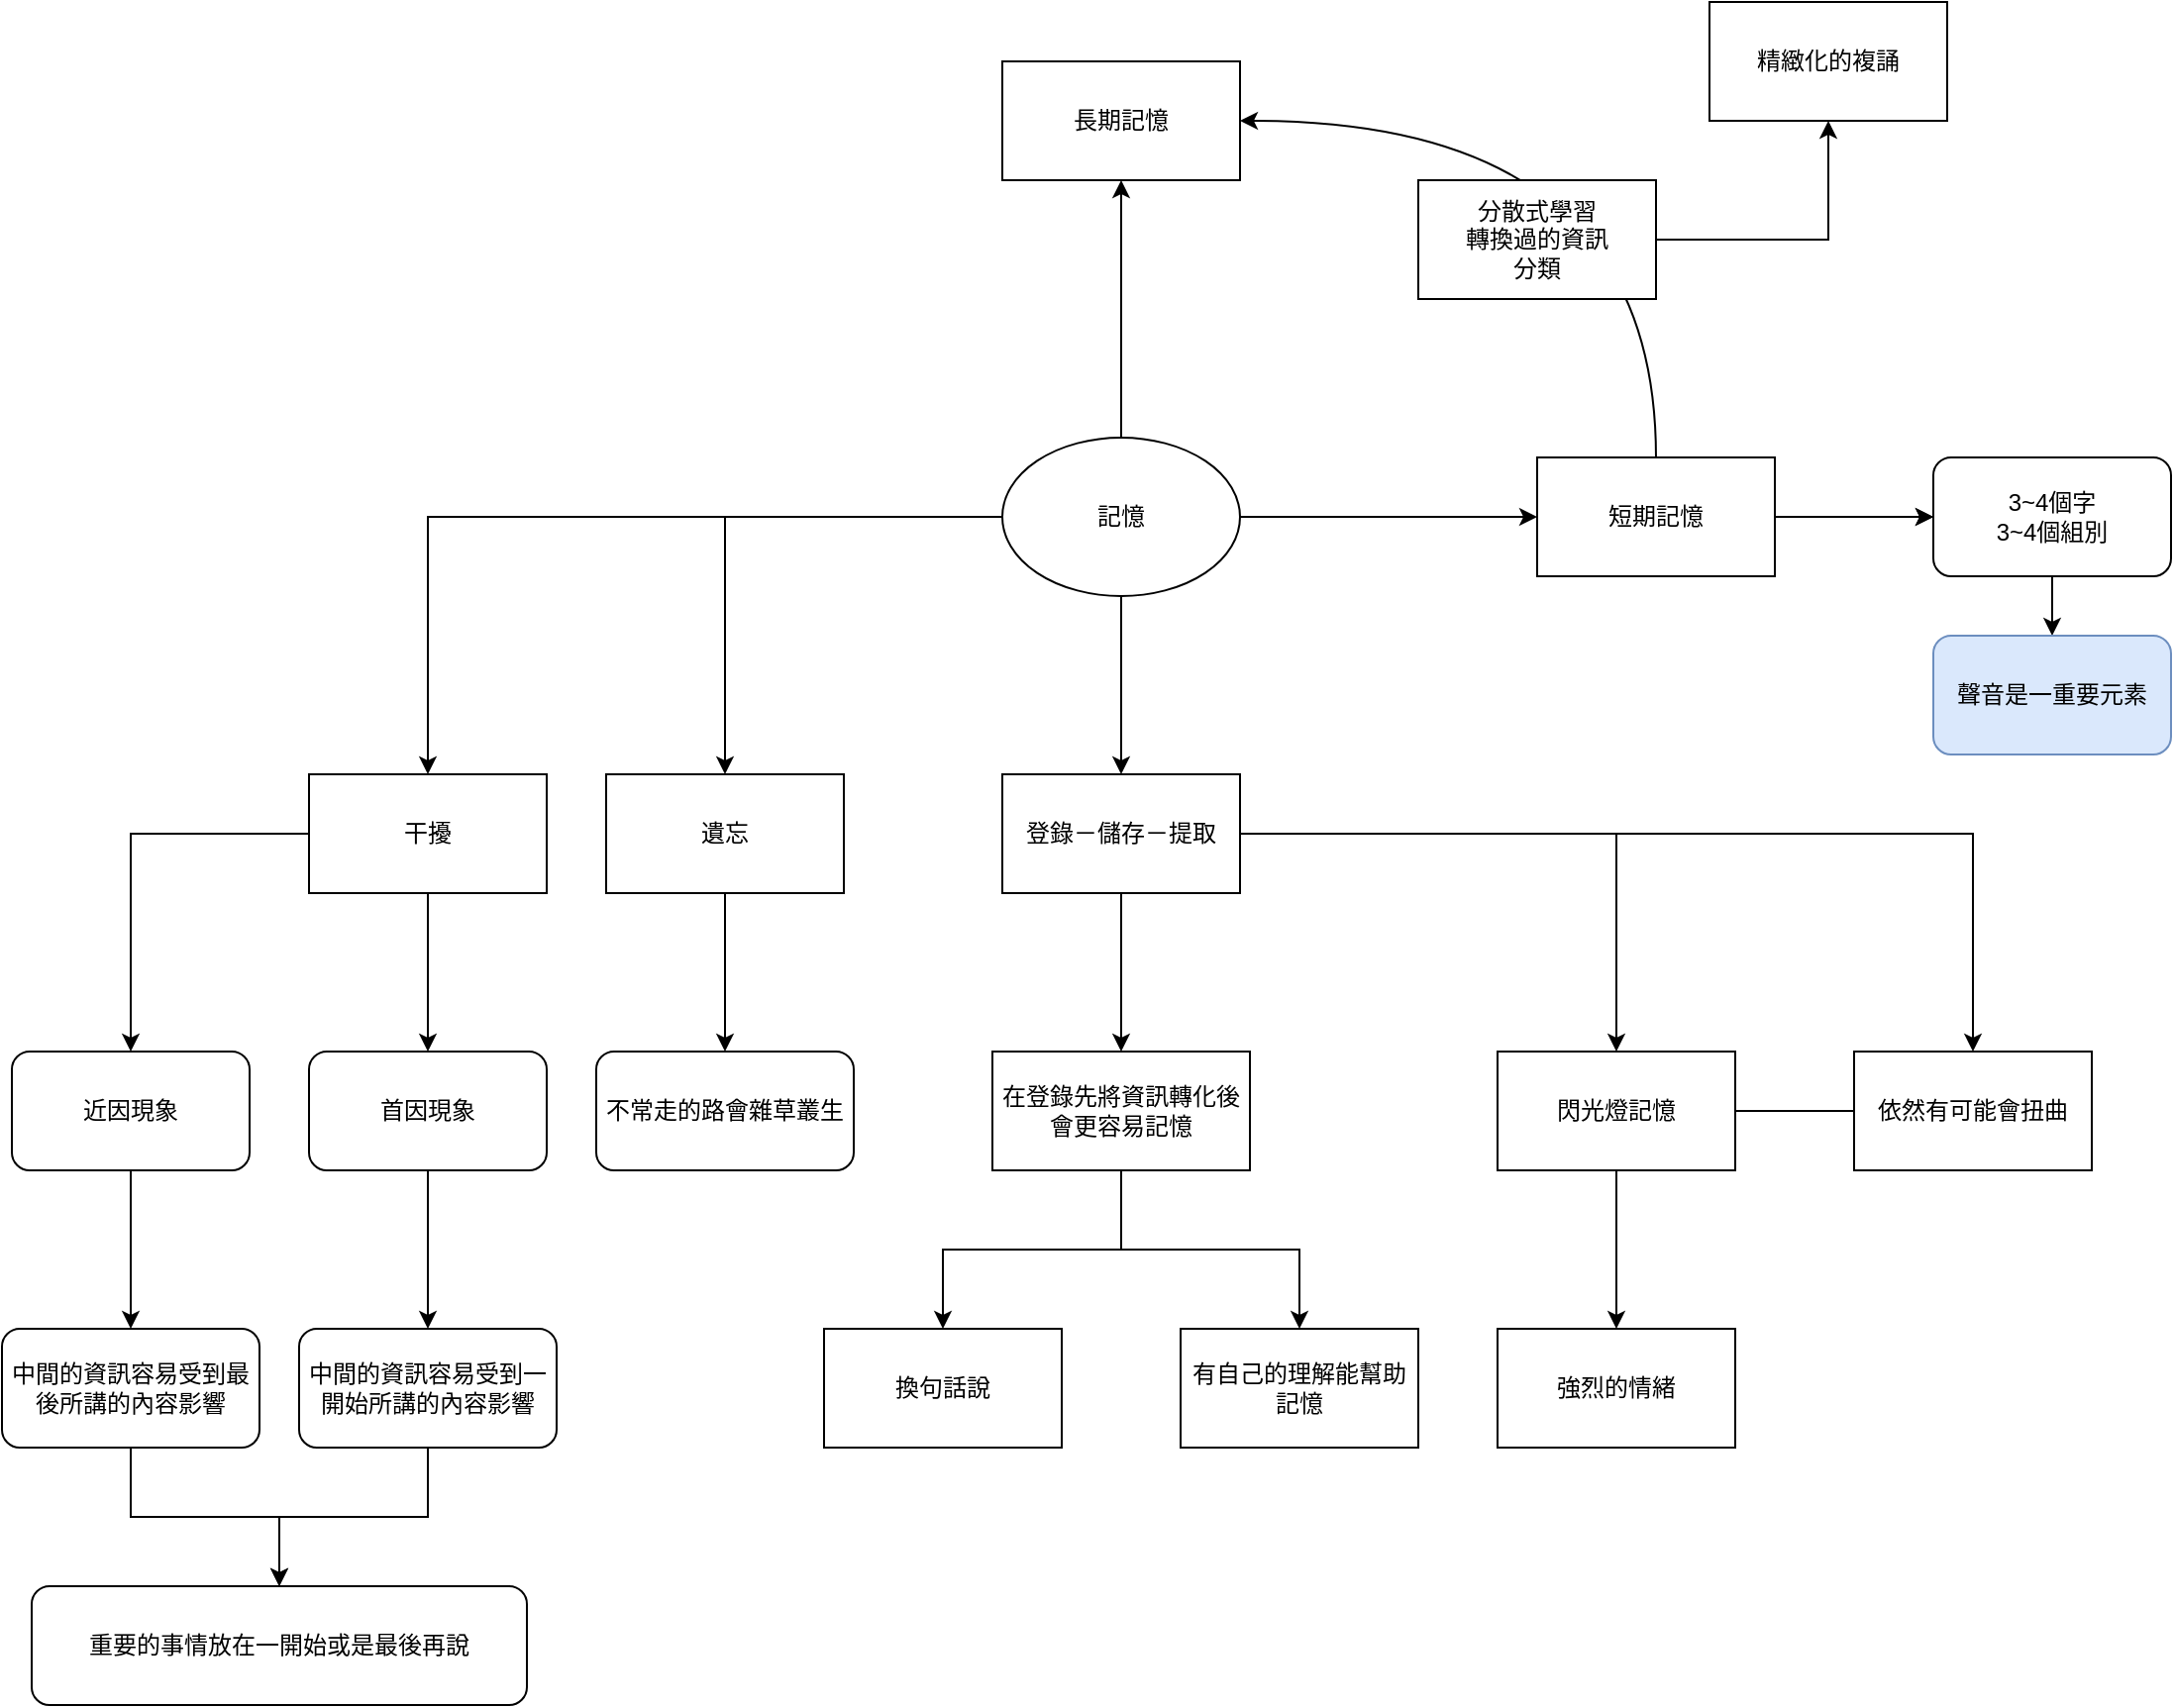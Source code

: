 <mxfile version="24.5.3" type="github">
  <diagram name="第 1 页" id="650_0008pZhlcv7stxL-">
    <mxGraphModel dx="1811" dy="1795" grid="1" gridSize="10" guides="1" tooltips="1" connect="1" arrows="1" fold="1" page="1" pageScale="1" pageWidth="827" pageHeight="1169" math="0" shadow="0">
      <root>
        <mxCell id="0" />
        <mxCell id="1" parent="0" />
        <mxCell id="lIHNAKvChLtOhRkSrMmg-3" value="" style="edgeStyle=orthogonalEdgeStyle;rounded=0;orthogonalLoop=1;jettySize=auto;html=1;" edge="1" parent="1" source="lIHNAKvChLtOhRkSrMmg-1" target="lIHNAKvChLtOhRkSrMmg-2">
          <mxGeometry relative="1" as="geometry" />
        </mxCell>
        <mxCell id="lIHNAKvChLtOhRkSrMmg-19" value="" style="edgeStyle=orthogonalEdgeStyle;rounded=0;orthogonalLoop=1;jettySize=auto;html=1;" edge="1" parent="1" source="lIHNAKvChLtOhRkSrMmg-1" target="lIHNAKvChLtOhRkSrMmg-18">
          <mxGeometry relative="1" as="geometry" />
        </mxCell>
        <mxCell id="lIHNAKvChLtOhRkSrMmg-21" value="" style="edgeStyle=orthogonalEdgeStyle;rounded=0;orthogonalLoop=1;jettySize=auto;html=1;" edge="1" parent="1" source="lIHNAKvChLtOhRkSrMmg-1" target="lIHNAKvChLtOhRkSrMmg-20">
          <mxGeometry relative="1" as="geometry" />
        </mxCell>
        <mxCell id="lIHNAKvChLtOhRkSrMmg-34" value="" style="edgeStyle=orthogonalEdgeStyle;rounded=0;orthogonalLoop=1;jettySize=auto;html=1;" edge="1" parent="1" source="lIHNAKvChLtOhRkSrMmg-1" target="lIHNAKvChLtOhRkSrMmg-33">
          <mxGeometry relative="1" as="geometry" />
        </mxCell>
        <mxCell id="lIHNAKvChLtOhRkSrMmg-36" value="" style="edgeStyle=orthogonalEdgeStyle;rounded=0;orthogonalLoop=1;jettySize=auto;html=1;" edge="1" parent="1" source="lIHNAKvChLtOhRkSrMmg-1" target="lIHNAKvChLtOhRkSrMmg-35">
          <mxGeometry relative="1" as="geometry" />
        </mxCell>
        <mxCell id="lIHNAKvChLtOhRkSrMmg-1" value="記憶" style="ellipse;whiteSpace=wrap;html=1;" vertex="1" parent="1">
          <mxGeometry x="350" y="160" width="120" height="80" as="geometry" />
        </mxCell>
        <mxCell id="lIHNAKvChLtOhRkSrMmg-5" value="" style="edgeStyle=orthogonalEdgeStyle;rounded=0;orthogonalLoop=1;jettySize=auto;html=1;" edge="1" parent="1" source="lIHNAKvChLtOhRkSrMmg-2" target="lIHNAKvChLtOhRkSrMmg-4">
          <mxGeometry relative="1" as="geometry" />
        </mxCell>
        <mxCell id="lIHNAKvChLtOhRkSrMmg-11" value="" style="edgeStyle=orthogonalEdgeStyle;rounded=0;orthogonalLoop=1;jettySize=auto;html=1;" edge="1" parent="1" source="lIHNAKvChLtOhRkSrMmg-2" target="lIHNAKvChLtOhRkSrMmg-10">
          <mxGeometry relative="1" as="geometry" />
        </mxCell>
        <mxCell id="lIHNAKvChLtOhRkSrMmg-15" value="" style="edgeStyle=orthogonalEdgeStyle;rounded=0;orthogonalLoop=1;jettySize=auto;html=1;" edge="1" parent="1" source="lIHNAKvChLtOhRkSrMmg-2" target="lIHNAKvChLtOhRkSrMmg-14">
          <mxGeometry relative="1" as="geometry" />
        </mxCell>
        <mxCell id="lIHNAKvChLtOhRkSrMmg-2" value="登錄－儲存－提取" style="whiteSpace=wrap;html=1;" vertex="1" parent="1">
          <mxGeometry x="350" y="330" width="120" height="60" as="geometry" />
        </mxCell>
        <mxCell id="lIHNAKvChLtOhRkSrMmg-7" value="" style="edgeStyle=orthogonalEdgeStyle;rounded=0;orthogonalLoop=1;jettySize=auto;html=1;" edge="1" parent="1" source="lIHNAKvChLtOhRkSrMmg-4" target="lIHNAKvChLtOhRkSrMmg-6">
          <mxGeometry relative="1" as="geometry" />
        </mxCell>
        <mxCell id="lIHNAKvChLtOhRkSrMmg-9" value="" style="edgeStyle=orthogonalEdgeStyle;rounded=0;orthogonalLoop=1;jettySize=auto;html=1;" edge="1" parent="1" source="lIHNAKvChLtOhRkSrMmg-4" target="lIHNAKvChLtOhRkSrMmg-8">
          <mxGeometry relative="1" as="geometry" />
        </mxCell>
        <mxCell id="lIHNAKvChLtOhRkSrMmg-4" value="在登錄先將資訊轉化後會更容易記憶" style="whiteSpace=wrap;html=1;" vertex="1" parent="1">
          <mxGeometry x="345" y="470" width="130" height="60" as="geometry" />
        </mxCell>
        <mxCell id="lIHNAKvChLtOhRkSrMmg-6" value="換句話說" style="whiteSpace=wrap;html=1;" vertex="1" parent="1">
          <mxGeometry x="260" y="610" width="120" height="60" as="geometry" />
        </mxCell>
        <mxCell id="lIHNAKvChLtOhRkSrMmg-8" value="有自己的理解能幫助記憶" style="whiteSpace=wrap;html=1;" vertex="1" parent="1">
          <mxGeometry x="440" y="610" width="120" height="60" as="geometry" />
        </mxCell>
        <mxCell id="lIHNAKvChLtOhRkSrMmg-13" value="" style="edgeStyle=orthogonalEdgeStyle;rounded=0;orthogonalLoop=1;jettySize=auto;html=1;" edge="1" parent="1" source="lIHNAKvChLtOhRkSrMmg-10" target="lIHNAKvChLtOhRkSrMmg-12">
          <mxGeometry relative="1" as="geometry" />
        </mxCell>
        <mxCell id="lIHNAKvChLtOhRkSrMmg-17" value="" style="edgeStyle=orthogonalEdgeStyle;rounded=0;orthogonalLoop=1;jettySize=auto;html=1;endArrow=none;endFill=0;" edge="1" parent="1" source="lIHNAKvChLtOhRkSrMmg-10" target="lIHNAKvChLtOhRkSrMmg-14">
          <mxGeometry relative="1" as="geometry" />
        </mxCell>
        <mxCell id="lIHNAKvChLtOhRkSrMmg-10" value="閃光燈記憶" style="whiteSpace=wrap;html=1;" vertex="1" parent="1">
          <mxGeometry x="600" y="470" width="120" height="60" as="geometry" />
        </mxCell>
        <mxCell id="lIHNAKvChLtOhRkSrMmg-12" value="強烈的情緒" style="whiteSpace=wrap;html=1;" vertex="1" parent="1">
          <mxGeometry x="600" y="610" width="120" height="60" as="geometry" />
        </mxCell>
        <mxCell id="lIHNAKvChLtOhRkSrMmg-14" value="依然有可能會扭曲" style="whiteSpace=wrap;html=1;" vertex="1" parent="1">
          <mxGeometry x="780" y="470" width="120" height="60" as="geometry" />
        </mxCell>
        <mxCell id="lIHNAKvChLtOhRkSrMmg-24" value="" style="edgeStyle=orthogonalEdgeStyle;rounded=0;orthogonalLoop=1;jettySize=auto;html=1;" edge="1" parent="1" source="lIHNAKvChLtOhRkSrMmg-18" target="lIHNAKvChLtOhRkSrMmg-23">
          <mxGeometry relative="1" as="geometry" />
        </mxCell>
        <mxCell id="lIHNAKvChLtOhRkSrMmg-27" style="edgeStyle=orthogonalEdgeStyle;rounded=0;orthogonalLoop=1;jettySize=auto;html=1;exitX=0.5;exitY=0;exitDx=0;exitDy=0;entryX=1;entryY=0.5;entryDx=0;entryDy=0;curved=1;" edge="1" parent="1" source="lIHNAKvChLtOhRkSrMmg-18" target="lIHNAKvChLtOhRkSrMmg-20">
          <mxGeometry relative="1" as="geometry" />
        </mxCell>
        <mxCell id="lIHNAKvChLtOhRkSrMmg-28" value="" style="edgeStyle=orthogonalEdgeStyle;rounded=0;orthogonalLoop=1;jettySize=auto;html=1;" edge="1" parent="1" source="lIHNAKvChLtOhRkSrMmg-18" target="lIHNAKvChLtOhRkSrMmg-23">
          <mxGeometry relative="1" as="geometry" />
        </mxCell>
        <mxCell id="lIHNAKvChLtOhRkSrMmg-30" value="" style="edgeStyle=orthogonalEdgeStyle;rounded=0;orthogonalLoop=1;jettySize=auto;html=1;" edge="1" parent="1" source="lIHNAKvChLtOhRkSrMmg-18" target="lIHNAKvChLtOhRkSrMmg-29">
          <mxGeometry relative="1" as="geometry" />
        </mxCell>
        <mxCell id="lIHNAKvChLtOhRkSrMmg-18" value="短期記憶" style="whiteSpace=wrap;html=1;" vertex="1" parent="1">
          <mxGeometry x="620" y="170" width="120" height="60" as="geometry" />
        </mxCell>
        <mxCell id="lIHNAKvChLtOhRkSrMmg-20" value="長期記憶" style="whiteSpace=wrap;html=1;" vertex="1" parent="1">
          <mxGeometry x="350" y="-30" width="120" height="60" as="geometry" />
        </mxCell>
        <mxCell id="lIHNAKvChLtOhRkSrMmg-23" value="3~4個字&lt;div&gt;3~4個組別&lt;/div&gt;" style="rounded=1;whiteSpace=wrap;html=1;" vertex="1" parent="1">
          <mxGeometry x="820" y="170" width="120" height="60" as="geometry" />
        </mxCell>
        <mxCell id="lIHNAKvChLtOhRkSrMmg-32" value="" style="edgeStyle=orthogonalEdgeStyle;rounded=0;orthogonalLoop=1;jettySize=auto;html=1;" edge="1" parent="1" source="lIHNAKvChLtOhRkSrMmg-25" target="lIHNAKvChLtOhRkSrMmg-31">
          <mxGeometry relative="1" as="geometry" />
        </mxCell>
        <mxCell id="lIHNAKvChLtOhRkSrMmg-25" value="分散式學習&lt;div&gt;轉換過的資訊&lt;/div&gt;&lt;div&gt;分類&lt;/div&gt;" style="whiteSpace=wrap;html=1;" vertex="1" parent="1">
          <mxGeometry x="560" y="30" width="120" height="60" as="geometry" />
        </mxCell>
        <mxCell id="lIHNAKvChLtOhRkSrMmg-29" value="聲音是一重要元素" style="rounded=1;whiteSpace=wrap;html=1;fillColor=#dae8fc;strokeColor=#6c8ebf;" vertex="1" parent="1">
          <mxGeometry x="820" y="260" width="120" height="60" as="geometry" />
        </mxCell>
        <mxCell id="lIHNAKvChLtOhRkSrMmg-31" value="精緻化的複誦" style="whiteSpace=wrap;html=1;" vertex="1" parent="1">
          <mxGeometry x="707" y="-60" width="120" height="60" as="geometry" />
        </mxCell>
        <mxCell id="lIHNAKvChLtOhRkSrMmg-38" value="" style="edgeStyle=orthogonalEdgeStyle;rounded=0;orthogonalLoop=1;jettySize=auto;html=1;" edge="1" parent="1" source="lIHNAKvChLtOhRkSrMmg-33" target="lIHNAKvChLtOhRkSrMmg-37">
          <mxGeometry relative="1" as="geometry" />
        </mxCell>
        <mxCell id="lIHNAKvChLtOhRkSrMmg-33" value="遺忘" style="whiteSpace=wrap;html=1;" vertex="1" parent="1">
          <mxGeometry x="150" y="330" width="120" height="60" as="geometry" />
        </mxCell>
        <mxCell id="lIHNAKvChLtOhRkSrMmg-40" value="" style="edgeStyle=orthogonalEdgeStyle;rounded=0;orthogonalLoop=1;jettySize=auto;html=1;" edge="1" parent="1" source="lIHNAKvChLtOhRkSrMmg-35" target="lIHNAKvChLtOhRkSrMmg-39">
          <mxGeometry relative="1" as="geometry" />
        </mxCell>
        <mxCell id="lIHNAKvChLtOhRkSrMmg-42" value="" style="edgeStyle=orthogonalEdgeStyle;rounded=0;orthogonalLoop=1;jettySize=auto;html=1;" edge="1" parent="1" source="lIHNAKvChLtOhRkSrMmg-35" target="lIHNAKvChLtOhRkSrMmg-41">
          <mxGeometry relative="1" as="geometry" />
        </mxCell>
        <mxCell id="lIHNAKvChLtOhRkSrMmg-35" value="干擾" style="whiteSpace=wrap;html=1;" vertex="1" parent="1">
          <mxGeometry y="330" width="120" height="60" as="geometry" />
        </mxCell>
        <mxCell id="lIHNAKvChLtOhRkSrMmg-37" value="不常走的路會雜草叢生" style="rounded=1;whiteSpace=wrap;html=1;" vertex="1" parent="1">
          <mxGeometry x="145" y="470" width="130" height="60" as="geometry" />
        </mxCell>
        <mxCell id="lIHNAKvChLtOhRkSrMmg-46" value="" style="edgeStyle=orthogonalEdgeStyle;rounded=0;orthogonalLoop=1;jettySize=auto;html=1;" edge="1" parent="1" source="lIHNAKvChLtOhRkSrMmg-39" target="lIHNAKvChLtOhRkSrMmg-45">
          <mxGeometry relative="1" as="geometry" />
        </mxCell>
        <mxCell id="lIHNAKvChLtOhRkSrMmg-39" value="近因現象" style="rounded=1;whiteSpace=wrap;html=1;" vertex="1" parent="1">
          <mxGeometry x="-150" y="470" width="120" height="60" as="geometry" />
        </mxCell>
        <mxCell id="lIHNAKvChLtOhRkSrMmg-44" value="" style="edgeStyle=orthogonalEdgeStyle;rounded=0;orthogonalLoop=1;jettySize=auto;html=1;" edge="1" parent="1" source="lIHNAKvChLtOhRkSrMmg-41" target="lIHNAKvChLtOhRkSrMmg-43">
          <mxGeometry relative="1" as="geometry" />
        </mxCell>
        <mxCell id="lIHNAKvChLtOhRkSrMmg-41" value="首因現象" style="rounded=1;whiteSpace=wrap;html=1;" vertex="1" parent="1">
          <mxGeometry y="470" width="120" height="60" as="geometry" />
        </mxCell>
        <mxCell id="lIHNAKvChLtOhRkSrMmg-52" value="" style="edgeStyle=orthogonalEdgeStyle;rounded=0;orthogonalLoop=1;jettySize=auto;html=1;" edge="1" parent="1" source="lIHNAKvChLtOhRkSrMmg-43" target="lIHNAKvChLtOhRkSrMmg-47">
          <mxGeometry relative="1" as="geometry" />
        </mxCell>
        <mxCell id="lIHNAKvChLtOhRkSrMmg-43" value="中間的資訊容易受到一開始所講的內容影響" style="rounded=1;whiteSpace=wrap;html=1;" vertex="1" parent="1">
          <mxGeometry x="-5" y="610" width="130" height="60" as="geometry" />
        </mxCell>
        <mxCell id="lIHNAKvChLtOhRkSrMmg-51" value="" style="edgeStyle=orthogonalEdgeStyle;rounded=0;orthogonalLoop=1;jettySize=auto;html=1;" edge="1" parent="1" source="lIHNAKvChLtOhRkSrMmg-45" target="lIHNAKvChLtOhRkSrMmg-47">
          <mxGeometry relative="1" as="geometry" />
        </mxCell>
        <mxCell id="lIHNAKvChLtOhRkSrMmg-45" value="中間的資訊容易受到最後所講的內容影響" style="rounded=1;whiteSpace=wrap;html=1;" vertex="1" parent="1">
          <mxGeometry x="-155" y="610" width="130" height="60" as="geometry" />
        </mxCell>
        <mxCell id="lIHNAKvChLtOhRkSrMmg-47" value="重要的事情放在一開始或是最後再說" style="rounded=1;whiteSpace=wrap;html=1;" vertex="1" parent="1">
          <mxGeometry x="-140" y="740" width="250" height="60" as="geometry" />
        </mxCell>
      </root>
    </mxGraphModel>
  </diagram>
</mxfile>
